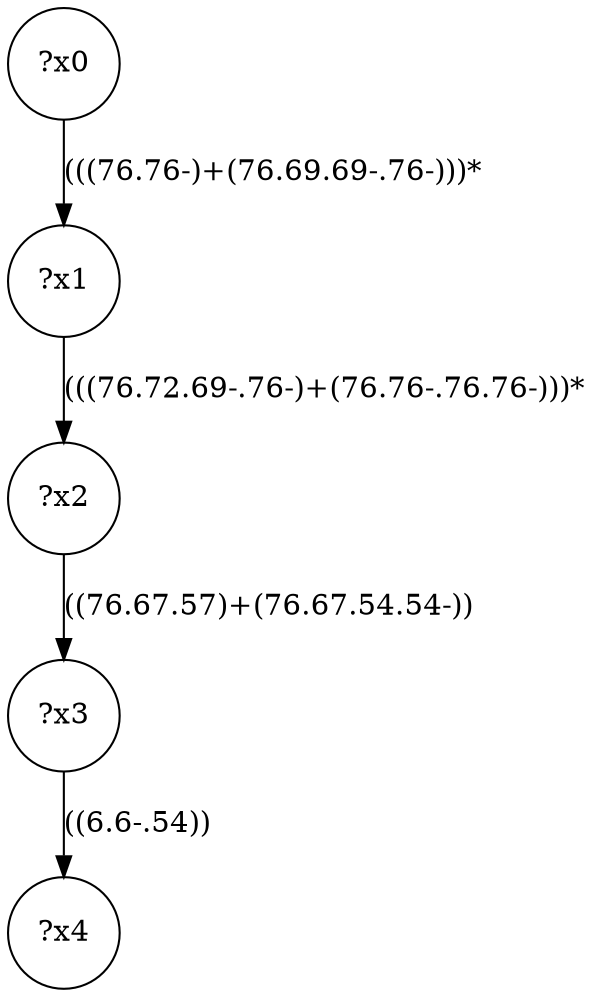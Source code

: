 digraph g {
	x0 [shape=circle, label="?x0"];
	x1 [shape=circle, label="?x1"];
	x0 -> x1 [label="(((76.76-)+(76.69.69-.76-)))*"];
	x2 [shape=circle, label="?x2"];
	x1 -> x2 [label="(((76.72.69-.76-)+(76.76-.76.76-)))*"];
	x3 [shape=circle, label="?x3"];
	x2 -> x3 [label="((76.67.57)+(76.67.54.54-))"];
	x4 [shape=circle, label="?x4"];
	x3 -> x4 [label="((6.6-.54))"];
}
